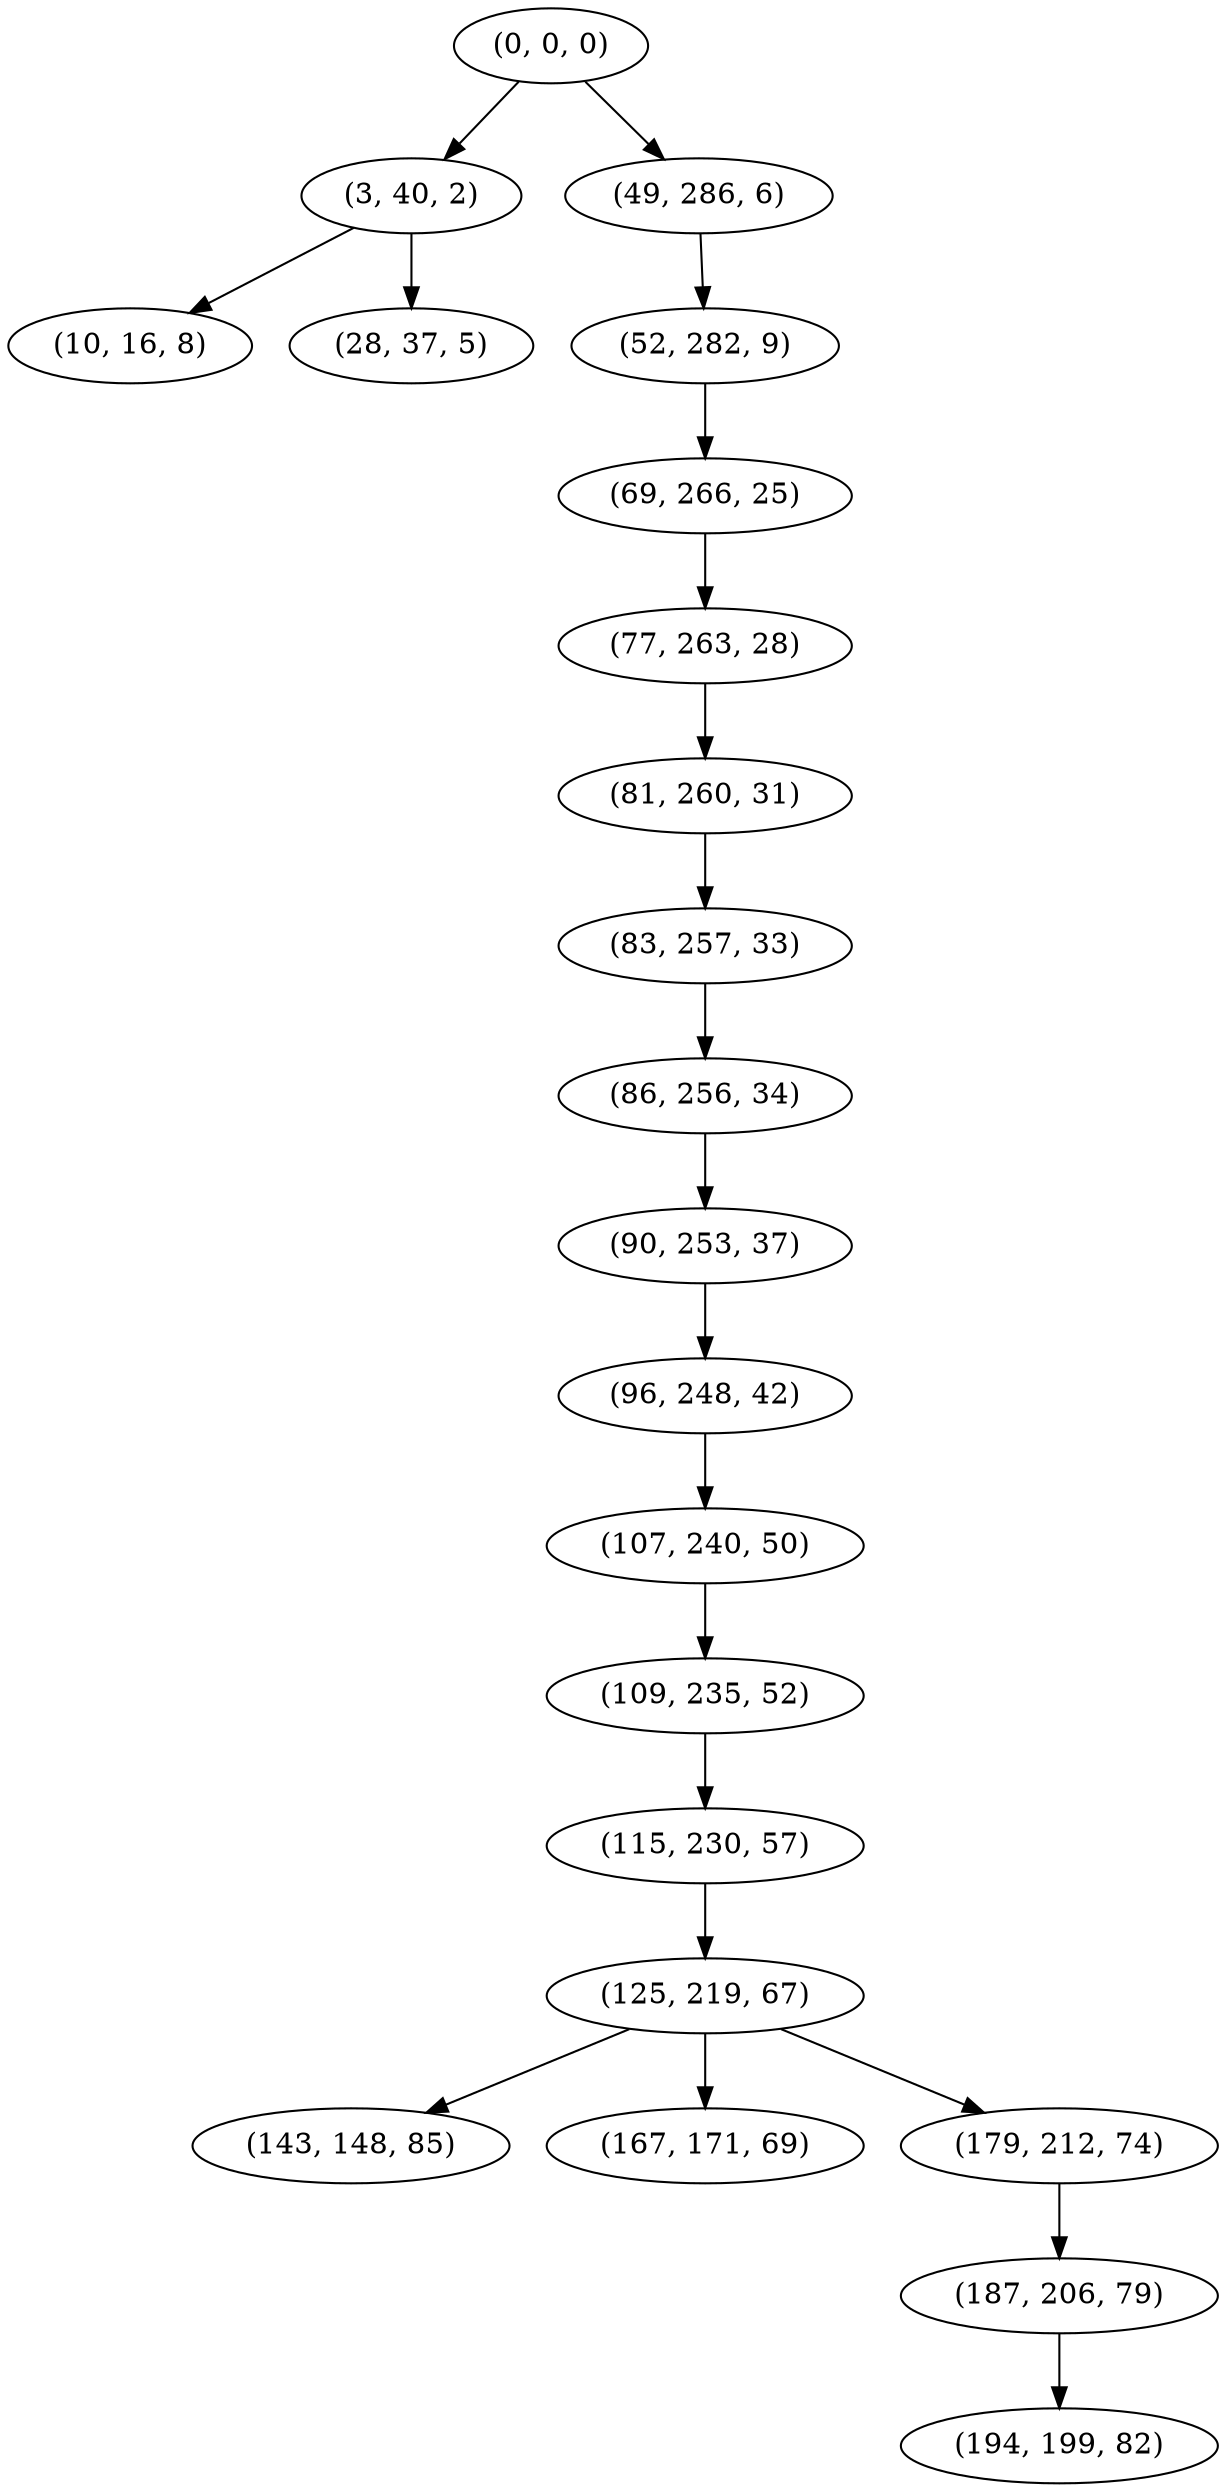 digraph tree {
    "(0, 0, 0)";
    "(3, 40, 2)";
    "(10, 16, 8)";
    "(28, 37, 5)";
    "(49, 286, 6)";
    "(52, 282, 9)";
    "(69, 266, 25)";
    "(77, 263, 28)";
    "(81, 260, 31)";
    "(83, 257, 33)";
    "(86, 256, 34)";
    "(90, 253, 37)";
    "(96, 248, 42)";
    "(107, 240, 50)";
    "(109, 235, 52)";
    "(115, 230, 57)";
    "(125, 219, 67)";
    "(143, 148, 85)";
    "(167, 171, 69)";
    "(179, 212, 74)";
    "(187, 206, 79)";
    "(194, 199, 82)";
    "(0, 0, 0)" -> "(3, 40, 2)";
    "(0, 0, 0)" -> "(49, 286, 6)";
    "(3, 40, 2)" -> "(10, 16, 8)";
    "(3, 40, 2)" -> "(28, 37, 5)";
    "(49, 286, 6)" -> "(52, 282, 9)";
    "(52, 282, 9)" -> "(69, 266, 25)";
    "(69, 266, 25)" -> "(77, 263, 28)";
    "(77, 263, 28)" -> "(81, 260, 31)";
    "(81, 260, 31)" -> "(83, 257, 33)";
    "(83, 257, 33)" -> "(86, 256, 34)";
    "(86, 256, 34)" -> "(90, 253, 37)";
    "(90, 253, 37)" -> "(96, 248, 42)";
    "(96, 248, 42)" -> "(107, 240, 50)";
    "(107, 240, 50)" -> "(109, 235, 52)";
    "(109, 235, 52)" -> "(115, 230, 57)";
    "(115, 230, 57)" -> "(125, 219, 67)";
    "(125, 219, 67)" -> "(143, 148, 85)";
    "(125, 219, 67)" -> "(167, 171, 69)";
    "(125, 219, 67)" -> "(179, 212, 74)";
    "(179, 212, 74)" -> "(187, 206, 79)";
    "(187, 206, 79)" -> "(194, 199, 82)";
}
